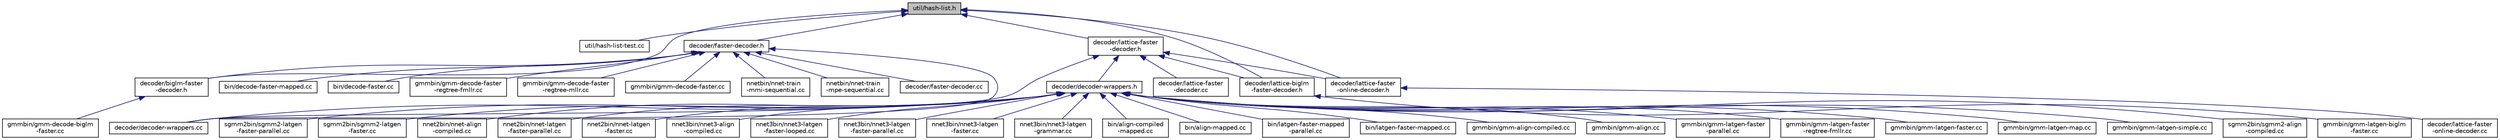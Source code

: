 digraph "util/hash-list.h"
{
  edge [fontname="Helvetica",fontsize="10",labelfontname="Helvetica",labelfontsize="10"];
  node [fontname="Helvetica",fontsize="10",shape=record];
  Node32 [label="util/hash-list.h",height=0.2,width=0.4,color="black", fillcolor="grey75", style="filled", fontcolor="black"];
  Node32 -> Node33 [dir="back",color="midnightblue",fontsize="10",style="solid",fontname="Helvetica"];
  Node33 [label="util/hash-list-test.cc",height=0.2,width=0.4,color="black", fillcolor="white", style="filled",URL="$hash-list-test_8cc.html"];
  Node32 -> Node34 [dir="back",color="midnightblue",fontsize="10",style="solid",fontname="Helvetica"];
  Node34 [label="decoder/biglm-faster\l-decoder.h",height=0.2,width=0.4,color="black", fillcolor="white", style="filled",URL="$biglm-faster-decoder_8h.html"];
  Node34 -> Node35 [dir="back",color="midnightblue",fontsize="10",style="solid",fontname="Helvetica"];
  Node35 [label="gmmbin/gmm-decode-biglm\l-faster.cc",height=0.2,width=0.4,color="black", fillcolor="white", style="filled",URL="$gmm-decode-biglm-faster_8cc.html"];
  Node32 -> Node36 [dir="back",color="midnightblue",fontsize="10",style="solid",fontname="Helvetica"];
  Node36 [label="decoder/faster-decoder.h",height=0.2,width=0.4,color="black", fillcolor="white", style="filled",URL="$faster-decoder_8h.html"];
  Node36 -> Node34 [dir="back",color="midnightblue",fontsize="10",style="solid",fontname="Helvetica"];
  Node36 -> Node37 [dir="back",color="midnightblue",fontsize="10",style="solid",fontname="Helvetica"];
  Node37 [label="decoder/decoder-wrappers.cc",height=0.2,width=0.4,color="black", fillcolor="white", style="filled",URL="$decoder-wrappers_8cc.html"];
  Node36 -> Node38 [dir="back",color="midnightblue",fontsize="10",style="solid",fontname="Helvetica"];
  Node38 [label="decoder/faster-decoder.cc",height=0.2,width=0.4,color="black", fillcolor="white", style="filled",URL="$faster-decoder_8cc.html"];
  Node36 -> Node39 [dir="back",color="midnightblue",fontsize="10",style="solid",fontname="Helvetica"];
  Node39 [label="bin/decode-faster-mapped.cc",height=0.2,width=0.4,color="black", fillcolor="white", style="filled",URL="$decode-faster-mapped_8cc.html"];
  Node36 -> Node40 [dir="back",color="midnightblue",fontsize="10",style="solid",fontname="Helvetica"];
  Node40 [label="bin/decode-faster.cc",height=0.2,width=0.4,color="black", fillcolor="white", style="filled",URL="$decode-faster_8cc.html"];
  Node36 -> Node41 [dir="back",color="midnightblue",fontsize="10",style="solid",fontname="Helvetica"];
  Node41 [label="gmmbin/gmm-decode-faster\l-regtree-fmllr.cc",height=0.2,width=0.4,color="black", fillcolor="white", style="filled",URL="$gmm-decode-faster-regtree-fmllr_8cc.html"];
  Node36 -> Node42 [dir="back",color="midnightblue",fontsize="10",style="solid",fontname="Helvetica"];
  Node42 [label="gmmbin/gmm-decode-faster\l-regtree-mllr.cc",height=0.2,width=0.4,color="black", fillcolor="white", style="filled",URL="$gmm-decode-faster-regtree-mllr_8cc.html"];
  Node36 -> Node43 [dir="back",color="midnightblue",fontsize="10",style="solid",fontname="Helvetica"];
  Node43 [label="gmmbin/gmm-decode-faster.cc",height=0.2,width=0.4,color="black", fillcolor="white", style="filled",URL="$gmm-decode-faster_8cc.html"];
  Node36 -> Node44 [dir="back",color="midnightblue",fontsize="10",style="solid",fontname="Helvetica"];
  Node44 [label="nnetbin/nnet-train\l-mmi-sequential.cc",height=0.2,width=0.4,color="black", fillcolor="white", style="filled",URL="$nnet-train-mmi-sequential_8cc.html"];
  Node36 -> Node45 [dir="back",color="midnightblue",fontsize="10",style="solid",fontname="Helvetica"];
  Node45 [label="nnetbin/nnet-train\l-mpe-sequential.cc",height=0.2,width=0.4,color="black", fillcolor="white", style="filled",URL="$nnet-train-mpe-sequential_8cc.html"];
  Node32 -> Node46 [dir="back",color="midnightblue",fontsize="10",style="solid",fontname="Helvetica"];
  Node46 [label="decoder/lattice-faster\l-decoder.h",height=0.2,width=0.4,color="black", fillcolor="white", style="filled",URL="$lattice-faster-decoder_8h.html"];
  Node46 -> Node47 [dir="back",color="midnightblue",fontsize="10",style="solid",fontname="Helvetica"];
  Node47 [label="decoder/decoder-wrappers.h",height=0.2,width=0.4,color="black", fillcolor="white", style="filled",URL="$decoder-wrappers_8h.html"];
  Node47 -> Node37 [dir="back",color="midnightblue",fontsize="10",style="solid",fontname="Helvetica"];
  Node47 -> Node48 [dir="back",color="midnightblue",fontsize="10",style="solid",fontname="Helvetica"];
  Node48 [label="bin/align-compiled\l-mapped.cc",height=0.2,width=0.4,color="black", fillcolor="white", style="filled",URL="$align-compiled-mapped_8cc.html"];
  Node47 -> Node49 [dir="back",color="midnightblue",fontsize="10",style="solid",fontname="Helvetica"];
  Node49 [label="bin/align-mapped.cc",height=0.2,width=0.4,color="black", fillcolor="white", style="filled",URL="$align-mapped_8cc.html"];
  Node47 -> Node50 [dir="back",color="midnightblue",fontsize="10",style="solid",fontname="Helvetica"];
  Node50 [label="bin/latgen-faster-mapped\l-parallel.cc",height=0.2,width=0.4,color="black", fillcolor="white", style="filled",URL="$latgen-faster-mapped-parallel_8cc.html"];
  Node47 -> Node51 [dir="back",color="midnightblue",fontsize="10",style="solid",fontname="Helvetica"];
  Node51 [label="bin/latgen-faster-mapped.cc",height=0.2,width=0.4,color="black", fillcolor="white", style="filled",URL="$latgen-faster-mapped_8cc.html"];
  Node47 -> Node52 [dir="back",color="midnightblue",fontsize="10",style="solid",fontname="Helvetica"];
  Node52 [label="gmmbin/gmm-align-compiled.cc",height=0.2,width=0.4,color="black", fillcolor="white", style="filled",URL="$gmm-align-compiled_8cc.html"];
  Node47 -> Node53 [dir="back",color="midnightblue",fontsize="10",style="solid",fontname="Helvetica"];
  Node53 [label="gmmbin/gmm-align.cc",height=0.2,width=0.4,color="black", fillcolor="white", style="filled",URL="$gmm-align_8cc.html"];
  Node47 -> Node54 [dir="back",color="midnightblue",fontsize="10",style="solid",fontname="Helvetica"];
  Node54 [label="gmmbin/gmm-latgen-faster\l-parallel.cc",height=0.2,width=0.4,color="black", fillcolor="white", style="filled",URL="$gmm-latgen-faster-parallel_8cc.html"];
  Node47 -> Node55 [dir="back",color="midnightblue",fontsize="10",style="solid",fontname="Helvetica"];
  Node55 [label="gmmbin/gmm-latgen-faster\l-regtree-fmllr.cc",height=0.2,width=0.4,color="black", fillcolor="white", style="filled",URL="$gmm-latgen-faster-regtree-fmllr_8cc.html"];
  Node47 -> Node56 [dir="back",color="midnightblue",fontsize="10",style="solid",fontname="Helvetica"];
  Node56 [label="gmmbin/gmm-latgen-faster.cc",height=0.2,width=0.4,color="black", fillcolor="white", style="filled",URL="$gmm-latgen-faster_8cc.html"];
  Node47 -> Node57 [dir="back",color="midnightblue",fontsize="10",style="solid",fontname="Helvetica"];
  Node57 [label="gmmbin/gmm-latgen-map.cc",height=0.2,width=0.4,color="black", fillcolor="white", style="filled",URL="$gmm-latgen-map_8cc.html"];
  Node47 -> Node58 [dir="back",color="midnightblue",fontsize="10",style="solid",fontname="Helvetica"];
  Node58 [label="gmmbin/gmm-latgen-simple.cc",height=0.2,width=0.4,color="black", fillcolor="white", style="filled",URL="$gmm-latgen-simple_8cc.html"];
  Node47 -> Node59 [dir="back",color="midnightblue",fontsize="10",style="solid",fontname="Helvetica"];
  Node59 [label="sgmm2bin/sgmm2-align\l-compiled.cc",height=0.2,width=0.4,color="black", fillcolor="white", style="filled",URL="$sgmm2-align-compiled_8cc.html"];
  Node47 -> Node60 [dir="back",color="midnightblue",fontsize="10",style="solid",fontname="Helvetica"];
  Node60 [label="sgmm2bin/sgmm2-latgen\l-faster-parallel.cc",height=0.2,width=0.4,color="black", fillcolor="white", style="filled",URL="$sgmm2-latgen-faster-parallel_8cc.html"];
  Node47 -> Node61 [dir="back",color="midnightblue",fontsize="10",style="solid",fontname="Helvetica"];
  Node61 [label="sgmm2bin/sgmm2-latgen\l-faster.cc",height=0.2,width=0.4,color="black", fillcolor="white", style="filled",URL="$sgmm2-latgen-faster_8cc.html"];
  Node47 -> Node62 [dir="back",color="midnightblue",fontsize="10",style="solid",fontname="Helvetica"];
  Node62 [label="nnet2bin/nnet-align\l-compiled.cc",height=0.2,width=0.4,color="black", fillcolor="white", style="filled",URL="$nnet-align-compiled_8cc.html"];
  Node47 -> Node63 [dir="back",color="midnightblue",fontsize="10",style="solid",fontname="Helvetica"];
  Node63 [label="nnet2bin/nnet-latgen\l-faster-parallel.cc",height=0.2,width=0.4,color="black", fillcolor="white", style="filled",URL="$nnet-latgen-faster-parallel_8cc.html"];
  Node47 -> Node64 [dir="back",color="midnightblue",fontsize="10",style="solid",fontname="Helvetica"];
  Node64 [label="nnet2bin/nnet-latgen\l-faster.cc",height=0.2,width=0.4,color="black", fillcolor="white", style="filled",URL="$nnet-latgen-faster_8cc.html"];
  Node47 -> Node65 [dir="back",color="midnightblue",fontsize="10",style="solid",fontname="Helvetica"];
  Node65 [label="nnet3bin/nnet3-align\l-compiled.cc",height=0.2,width=0.4,color="black", fillcolor="white", style="filled",URL="$nnet3-align-compiled_8cc.html"];
  Node47 -> Node66 [dir="back",color="midnightblue",fontsize="10",style="solid",fontname="Helvetica"];
  Node66 [label="nnet3bin/nnet3-latgen\l-faster-looped.cc",height=0.2,width=0.4,color="black", fillcolor="white", style="filled",URL="$nnet3-latgen-faster-looped_8cc.html"];
  Node47 -> Node67 [dir="back",color="midnightblue",fontsize="10",style="solid",fontname="Helvetica"];
  Node67 [label="nnet3bin/nnet3-latgen\l-faster-parallel.cc",height=0.2,width=0.4,color="black", fillcolor="white", style="filled",URL="$nnet3-latgen-faster-parallel_8cc.html"];
  Node47 -> Node68 [dir="back",color="midnightblue",fontsize="10",style="solid",fontname="Helvetica"];
  Node68 [label="nnet3bin/nnet3-latgen\l-faster.cc",height=0.2,width=0.4,color="black", fillcolor="white", style="filled",URL="$nnet3-latgen-faster_8cc.html"];
  Node47 -> Node69 [dir="back",color="midnightblue",fontsize="10",style="solid",fontname="Helvetica"];
  Node69 [label="nnet3bin/nnet3-latgen\l-grammar.cc",height=0.2,width=0.4,color="black", fillcolor="white", style="filled",URL="$nnet3-latgen-grammar_8cc.html"];
  Node46 -> Node37 [dir="back",color="midnightblue",fontsize="10",style="solid",fontname="Helvetica"];
  Node46 -> Node70 [dir="back",color="midnightblue",fontsize="10",style="solid",fontname="Helvetica"];
  Node70 [label="decoder/lattice-biglm\l-faster-decoder.h",height=0.2,width=0.4,color="black", fillcolor="white", style="filled",URL="$lattice-biglm-faster-decoder_8h.html"];
  Node70 -> Node71 [dir="back",color="midnightblue",fontsize="10",style="solid",fontname="Helvetica"];
  Node71 [label="gmmbin/gmm-latgen-biglm\l-faster.cc",height=0.2,width=0.4,color="black", fillcolor="white", style="filled",URL="$gmm-latgen-biglm-faster_8cc.html"];
  Node46 -> Node72 [dir="back",color="midnightblue",fontsize="10",style="solid",fontname="Helvetica"];
  Node72 [label="decoder/lattice-faster\l-decoder.cc",height=0.2,width=0.4,color="black", fillcolor="white", style="filled",URL="$lattice-faster-decoder_8cc.html"];
  Node46 -> Node73 [dir="back",color="midnightblue",fontsize="10",style="solid",fontname="Helvetica"];
  Node73 [label="decoder/lattice-faster\l-online-decoder.h",height=0.2,width=0.4,color="black", fillcolor="white", style="filled",URL="$lattice-faster-online-decoder_8h.html"];
  Node73 -> Node74 [dir="back",color="midnightblue",fontsize="10",style="solid",fontname="Helvetica"];
  Node74 [label="decoder/lattice-faster\l-online-decoder.cc",height=0.2,width=0.4,color="black", fillcolor="white", style="filled",URL="$lattice-faster-online-decoder_8cc.html"];
  Node32 -> Node70 [dir="back",color="midnightblue",fontsize="10",style="solid",fontname="Helvetica"];
  Node32 -> Node73 [dir="back",color="midnightblue",fontsize="10",style="solid",fontname="Helvetica"];
}

